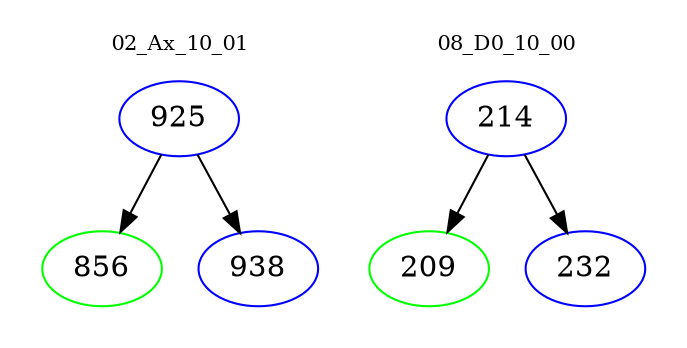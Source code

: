 digraph{
subgraph cluster_0 {
color = white
label = "02_Ax_10_01";
fontsize=10;
T0_925 [label="925", color="blue"]
T0_925 -> T0_856 [color="black"]
T0_856 [label="856", color="green"]
T0_925 -> T0_938 [color="black"]
T0_938 [label="938", color="blue"]
}
subgraph cluster_1 {
color = white
label = "08_D0_10_00";
fontsize=10;
T1_214 [label="214", color="blue"]
T1_214 -> T1_209 [color="black"]
T1_209 [label="209", color="green"]
T1_214 -> T1_232 [color="black"]
T1_232 [label="232", color="blue"]
}
}
